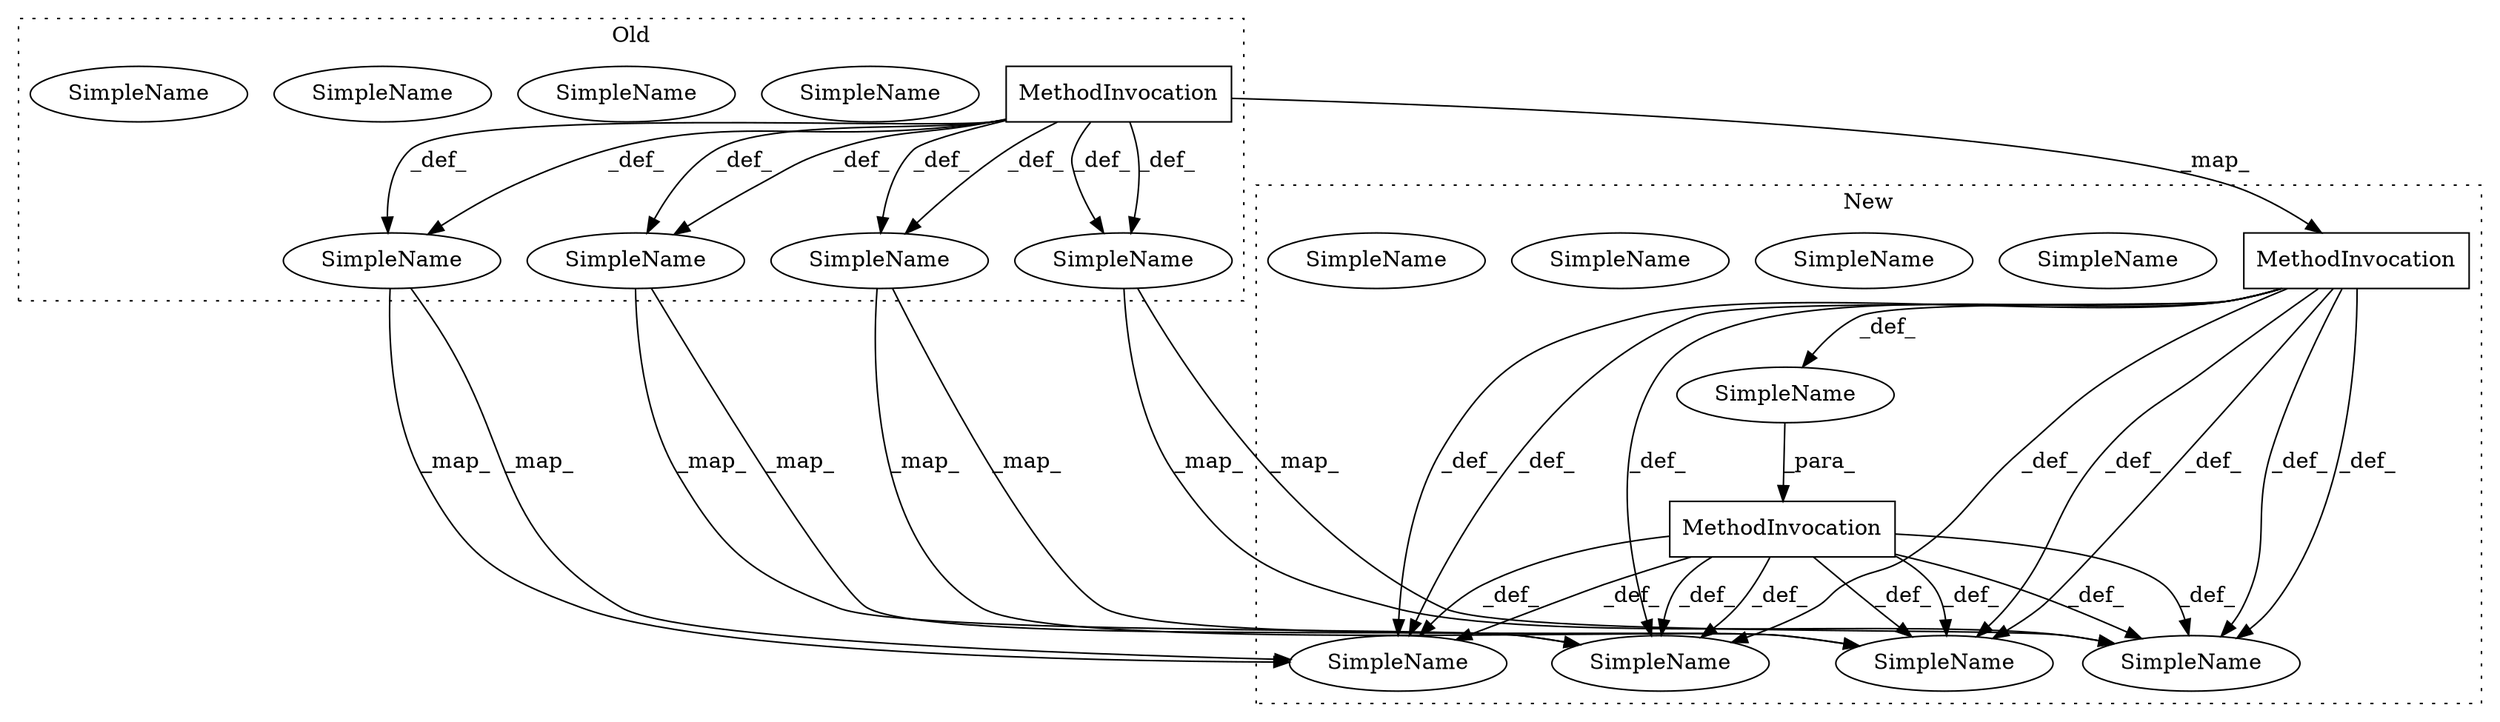 digraph G {
subgraph cluster0 {
3 [label="MethodInvocation" a="32" s="5884" l="6" shape="box"];
7 [label="SimpleName" a="42" s="7367" l="23" shape="ellipse"];
8 [label="SimpleName" a="42" s="7924" l="13" shape="ellipse"];
9 [label="SimpleName" a="42" s="8311" l="5" shape="ellipse"];
10 [label="SimpleName" a="42" s="8801" l="9" shape="ellipse"];
12 [label="SimpleName" a="42" s="8311" l="5" shape="ellipse"];
13 [label="SimpleName" a="42" s="7924" l="13" shape="ellipse"];
15 [label="SimpleName" a="42" s="7367" l="23" shape="ellipse"];
20 [label="SimpleName" a="42" s="8801" l="9" shape="ellipse"];
label = "Old";
style="dotted";
}
subgraph cluster1 {
1 [label="MethodInvocation" a="32" s="5891" l="6" shape="box"];
2 [label="MethodInvocation" a="32" s="5870,5897" l="5,1" shape="box"];
4 [label="SimpleName" a="42" s="7932" l="13" shape="ellipse"];
5 [label="SimpleName" a="42" s="8319" l="5" shape="ellipse"];
6 [label="SimpleName" a="42" s="8319" l="5" shape="ellipse"];
11 [label="SimpleName" a="42" s="" l="" shape="ellipse"];
14 [label="SimpleName" a="42" s="7932" l="13" shape="ellipse"];
16 [label="SimpleName" a="42" s="8809" l="9" shape="ellipse"];
17 [label="SimpleName" a="42" s="8809" l="9" shape="ellipse"];
18 [label="SimpleName" a="42" s="7375" l="23" shape="ellipse"];
19 [label="SimpleName" a="42" s="7375" l="23" shape="ellipse"];
label = "New";
style="dotted";
}
1 -> 4 [label="_def_"];
1 -> 19 [label="_def_"];
1 -> 6 [label="_def_"];
1 -> 6 [label="_def_"];
1 -> 19 [label="_def_"];
1 -> 16 [label="_def_"];
1 -> 16 [label="_def_"];
1 -> 11 [label="_def_"];
1 -> 4 [label="_def_"];
2 -> 6 [label="_def_"];
2 -> 16 [label="_def_"];
2 -> 19 [label="_def_"];
2 -> 4 [label="_def_"];
2 -> 16 [label="_def_"];
2 -> 6 [label="_def_"];
2 -> 4 [label="_def_"];
2 -> 19 [label="_def_"];
3 -> 12 [label="_def_"];
3 -> 8 [label="_def_"];
3 -> 12 [label="_def_"];
3 -> 1 [label="_map_"];
3 -> 8 [label="_def_"];
3 -> 7 [label="_def_"];
3 -> 10 [label="_def_"];
3 -> 7 [label="_def_"];
3 -> 10 [label="_def_"];
7 -> 19 [label="_map_"];
7 -> 19 [label="_map_"];
8 -> 4 [label="_map_"];
8 -> 4 [label="_map_"];
10 -> 16 [label="_map_"];
10 -> 16 [label="_map_"];
11 -> 2 [label="_para_"];
12 -> 6 [label="_map_"];
12 -> 6 [label="_map_"];
}